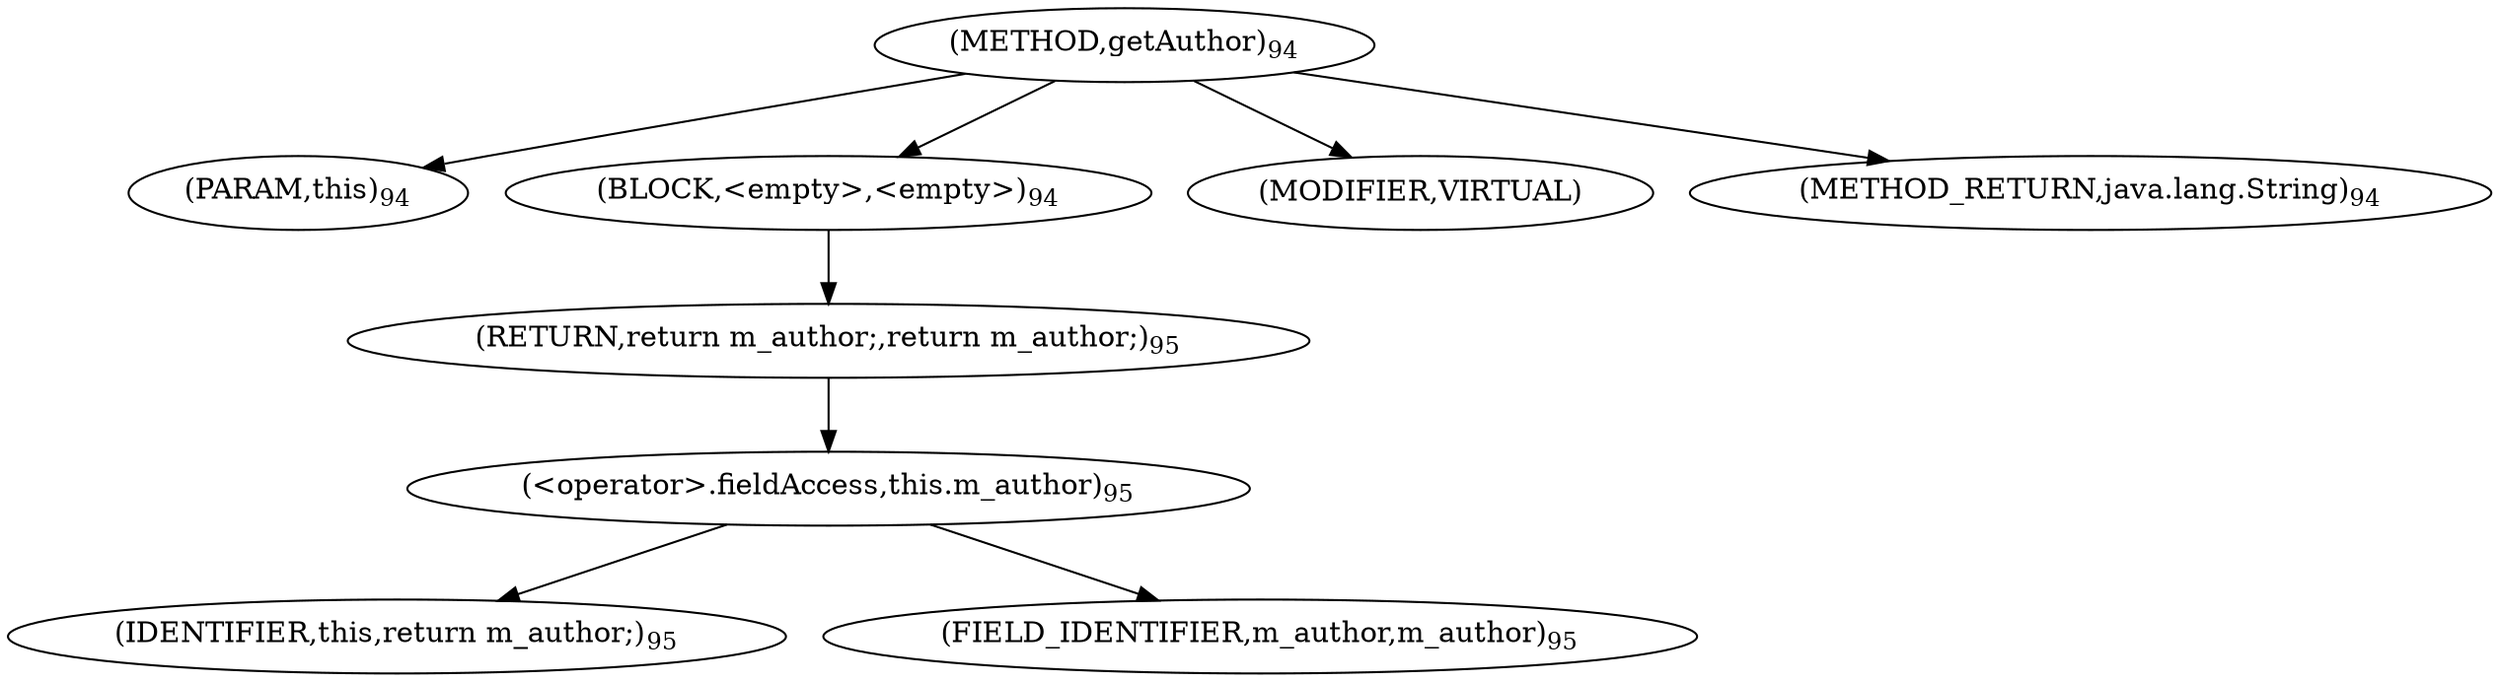 digraph "getAuthor" {  
"134" [label = <(METHOD,getAuthor)<SUB>94</SUB>> ]
"135" [label = <(PARAM,this)<SUB>94</SUB>> ]
"136" [label = <(BLOCK,&lt;empty&gt;,&lt;empty&gt;)<SUB>94</SUB>> ]
"137" [label = <(RETURN,return m_author;,return m_author;)<SUB>95</SUB>> ]
"138" [label = <(&lt;operator&gt;.fieldAccess,this.m_author)<SUB>95</SUB>> ]
"139" [label = <(IDENTIFIER,this,return m_author;)<SUB>95</SUB>> ]
"140" [label = <(FIELD_IDENTIFIER,m_author,m_author)<SUB>95</SUB>> ]
"141" [label = <(MODIFIER,VIRTUAL)> ]
"142" [label = <(METHOD_RETURN,java.lang.String)<SUB>94</SUB>> ]
  "134" -> "135" 
  "134" -> "136" 
  "134" -> "141" 
  "134" -> "142" 
  "136" -> "137" 
  "137" -> "138" 
  "138" -> "139" 
  "138" -> "140" 
}
